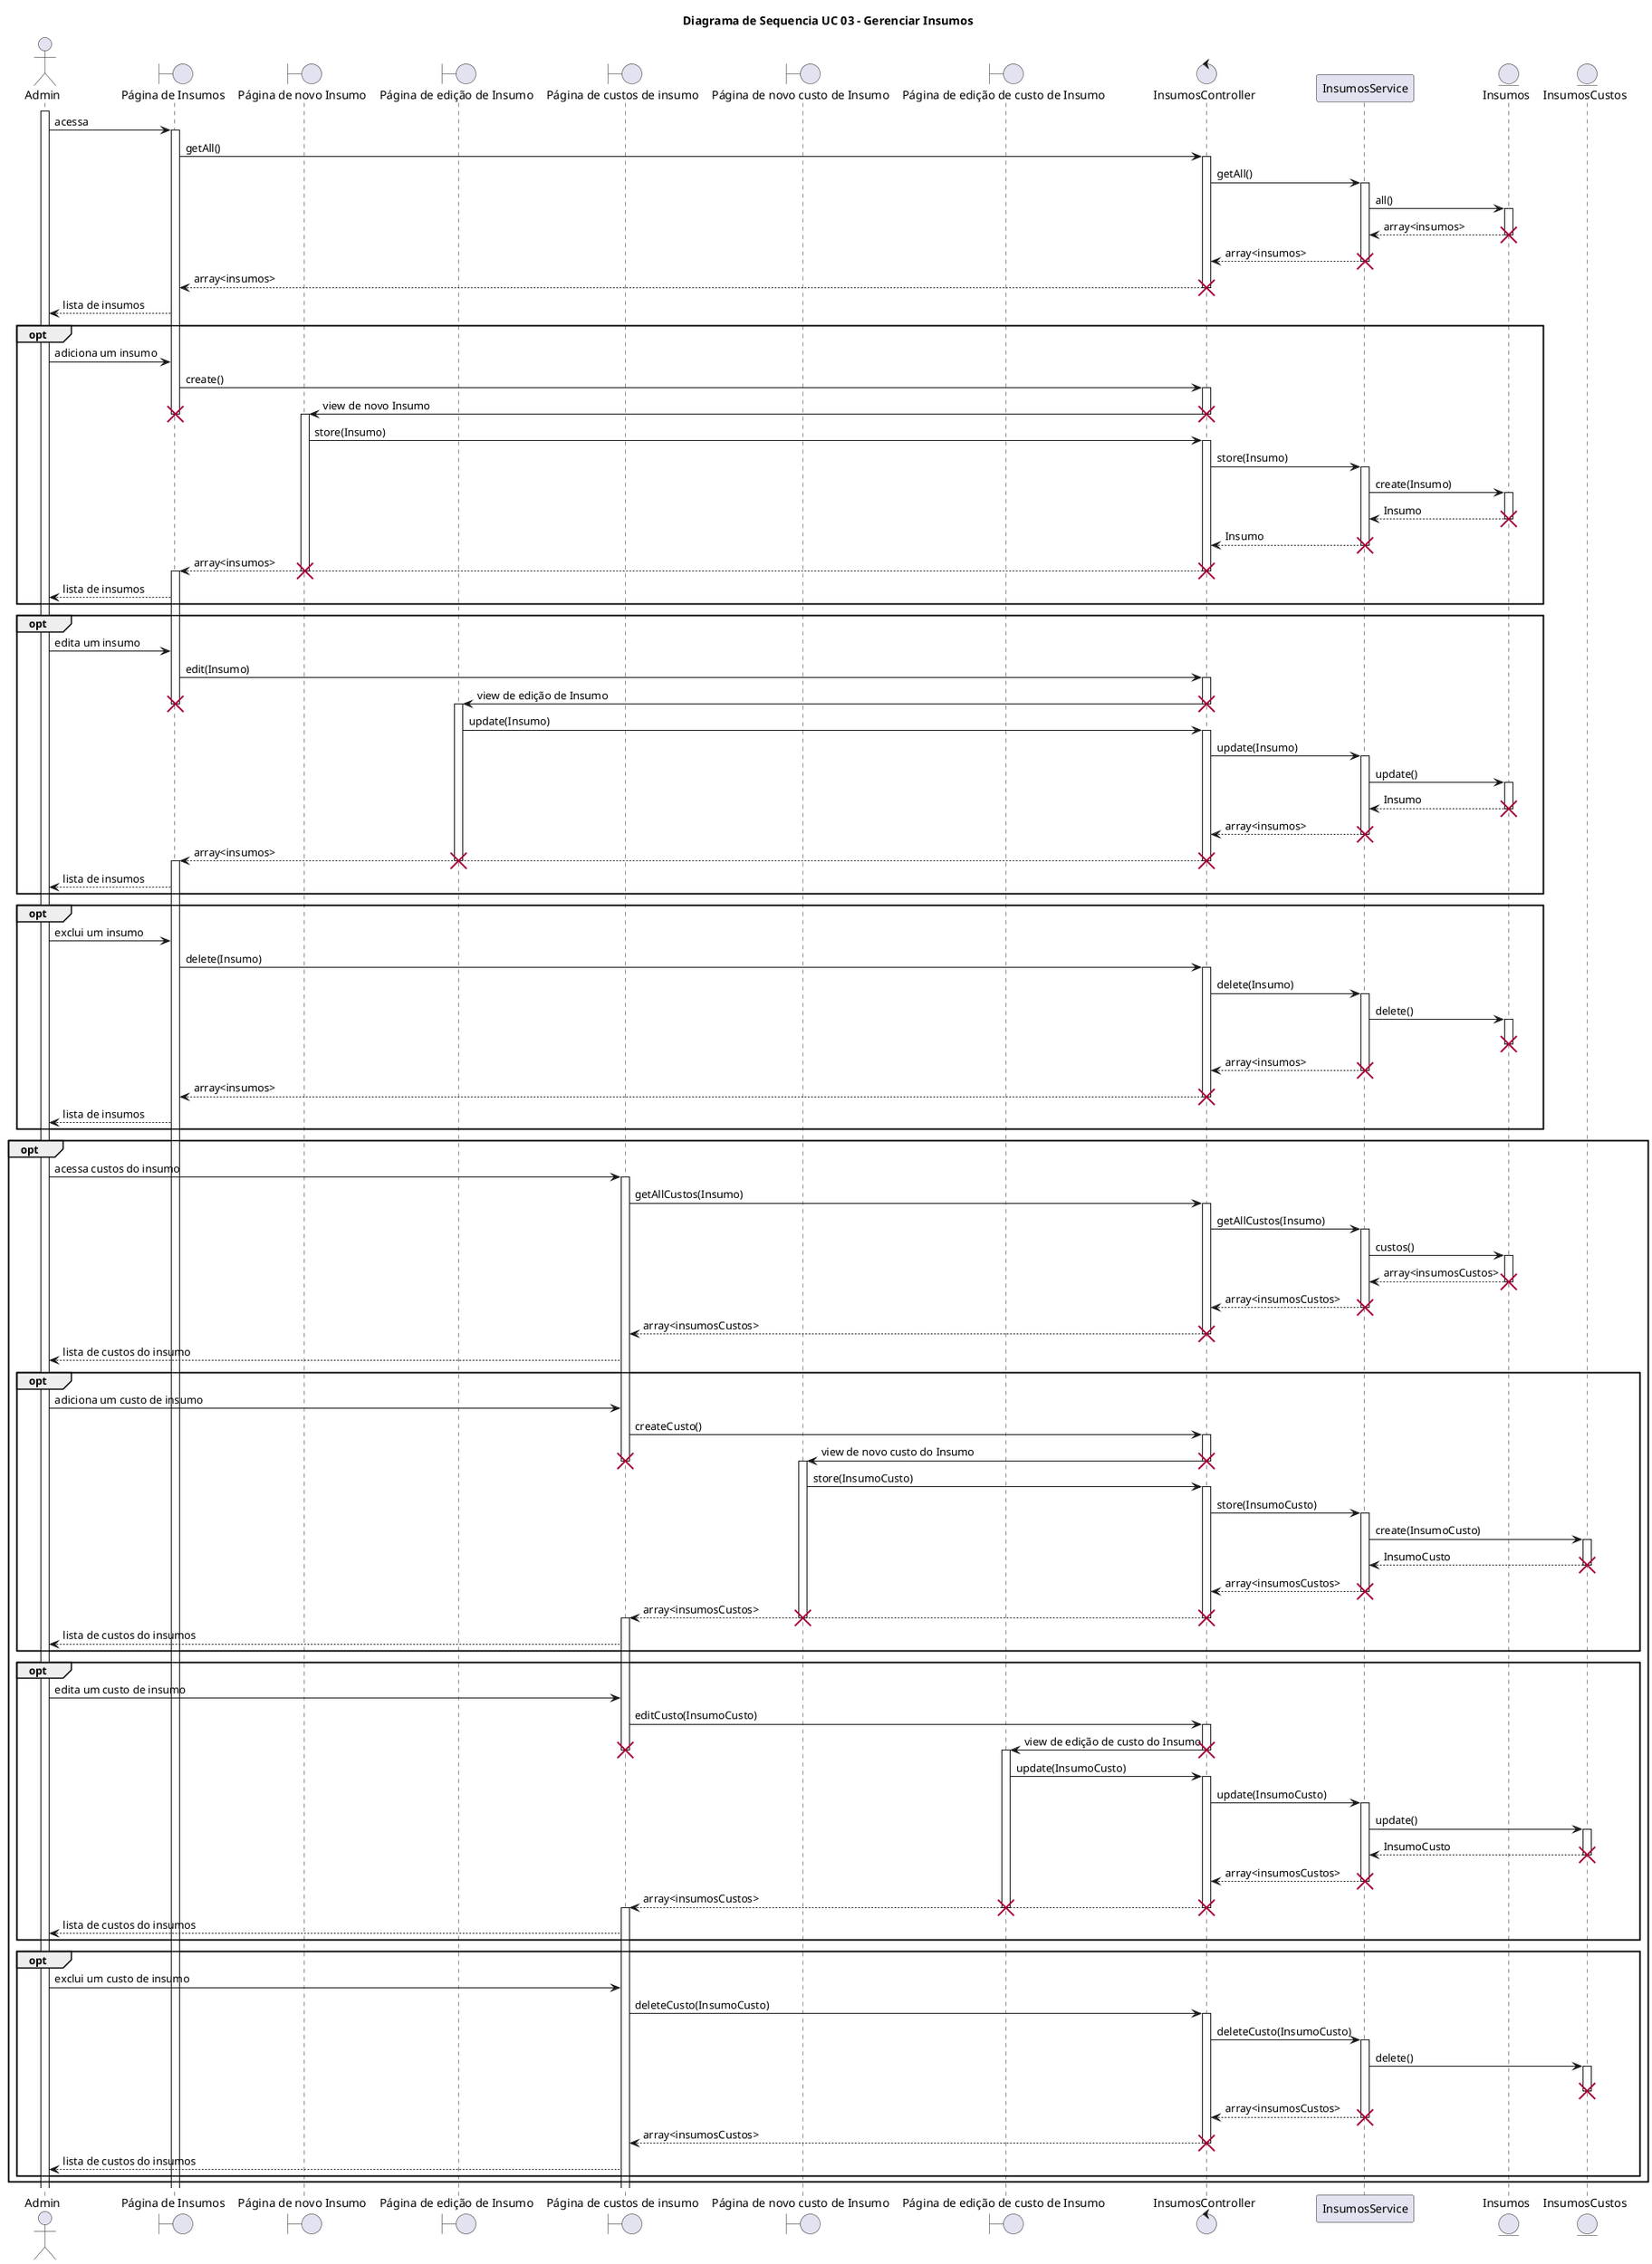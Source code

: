 @startuml
title Diagrama de Sequencia UC 03 - Gerenciar Insumos
actor User as "Admin"
Boundary ListPage as "Página de Insumos"
Boundary CreatePage as "Página de novo Insumo"
Boundary EditPage as "Página de edição de Insumo"
Boundary ListCustosPage as "Página de custos de insumo"
Boundary CreateCustoInsumo as "Página de novo custo de Insumo"
Boundary EditCustoPage as "Página de edição de custo de Insumo"
Control InsumosController
participant InsumosService
Entity Insumos
Entity InsumosCustos

activate User
User -> ListPage: acessa
activate ListPage
ListPage -> InsumosController: getAll()
activate InsumosController
InsumosController -> InsumosService: getAll()
activate InsumosService
InsumosService -> Insumos:all()
activate Insumos
Insumos --> InsumosService: array<insumos>
destroy Insumos
InsumosService --> InsumosController: array<insumos>
destroy InsumosService
InsumosController --> ListPage: array<insumos>
destroy InsumosController
ListPage --> User: lista de insumos

opt
    User -> ListPage: adiciona um insumo
    ListPage -> InsumosController: create()
    activate InsumosController
    InsumosController -> CreatePage: view de novo Insumo
    destroy InsumosController
    activate CreatePage
    destroy ListPage
    CreatePage -> InsumosController: store(Insumo)
    activate InsumosController
    InsumosController -> InsumosService: store(Insumo)
    activate InsumosService
    InsumosService -> Insumos:create(Insumo)
    activate Insumos
    Insumos --> InsumosService: Insumo
    destroy Insumos
    InsumosService --> InsumosController: Insumo
    destroy InsumosService
    InsumosController --> ListPage: array<insumos>
    destroy InsumosController
    destroy CreatePage
    activate ListPage
    ListPage --> User: lista de insumos
end
opt
    User -> ListPage: edita um insumo
    ListPage -> InsumosController: edit(Insumo)
    activate InsumosController
    InsumosController -> EditPage: view de edição de Insumo
    destroy InsumosController
    activate EditPage
    destroy ListPage
    EditPage -> InsumosController: update(Insumo)
    activate InsumosController
    InsumosController -> InsumosService: update(Insumo)
    activate InsumosService
    InsumosService -> Insumos:update()
    activate Insumos
    Insumos --> InsumosService: Insumo
    destroy Insumos
    InsumosService --> InsumosController: array<insumos>
    destroy InsumosService
    InsumosController --> ListPage: array<insumos>
    destroy InsumosController
    destroy EditPage
    activate ListPage
    ListPage --> User: lista de insumos
end
opt
    User -> ListPage: exclui um insumo
    ListPage -> InsumosController: delete(Insumo)
    activate InsumosController
    InsumosController -> InsumosService: delete(Insumo)
    activate InsumosService
    InsumosService -> Insumos:delete()
    activate Insumos
    destroy Insumos
    InsumosService --> InsumosController: array<insumos>
    destroy InsumosService
    InsumosController --> ListPage: array<insumos>
    destroy InsumosController
    ListPage --> User: lista de insumos
end

opt
    User -> ListCustosPage: acessa custos do insumo
    activate ListCustosPage
    ListCustosPage -> InsumosController: getAllCustos(Insumo)
    activate InsumosController
    InsumosController -> InsumosService: getAllCustos(Insumo)
    activate InsumosService
    InsumosService -> Insumos:custos()
    activate Insumos
    Insumos --> InsumosService: array<insumosCustos>
    destroy Insumos
    InsumosService --> InsumosController: array<insumosCustos>
    destroy InsumosService
    InsumosController --> ListCustosPage: array<insumosCustos>
    destroy InsumosController
    ListCustosPage --> User: lista de custos do insumo

    opt
        User -> ListCustosPage: adiciona um custo de insumo
        ListCustosPage -> InsumosController: createCusto()
        activate InsumosController
        InsumosController -> CreateCustoInsumo: view de novo custo do Insumo
        destroy InsumosController
        activate CreateCustoInsumo
        destroy ListCustosPage
        CreateCustoInsumo -> InsumosController: store(InsumoCusto)
        activate InsumosController
        InsumosController -> InsumosService: store(InsumoCusto)
        activate InsumosService
        InsumosService -> InsumosCustos:create(InsumoCusto)
        activate InsumosCustos
        InsumosCustos --> InsumosService: InsumoCusto
        destroy InsumosCustos
        InsumosService --> InsumosController: array<insumosCustos>
        destroy InsumosService
        InsumosController --> ListCustosPage: array<insumosCustos>
        destroy InsumosController
        destroy CreateCustoInsumo
        activate ListCustosPage
        ListCustosPage --> User: lista de custos do insumos
    end
    opt
        User -> ListCustosPage: edita um custo de insumo
        ListCustosPage -> InsumosController: editCusto(InsumoCusto)
        activate InsumosController
        InsumosController -> EditCustoPage: view de edição de custo do Insumo
        destroy InsumosController
        activate EditCustoPage
        destroy ListCustosPage
        EditCustoPage -> InsumosController: update(InsumoCusto)
        activate InsumosController
        InsumosController -> InsumosService: update(InsumoCusto)
        activate InsumosService
        InsumosService -> InsumosCustos:update()
        activate InsumosCustos
        InsumosCustos --> InsumosService: InsumoCusto
        destroy InsumosCustos
        InsumosService --> InsumosController: array<insumosCustos>
        destroy InsumosService
        InsumosController --> ListCustosPage: array<insumosCustos>
        destroy InsumosController
        destroy EditCustoPage
        activate ListCustosPage
        ListCustosPage --> User: lista de custos do insumos
    end
    opt
        User -> ListCustosPage: exclui um custo de insumo
        ListCustosPage -> InsumosController: deleteCusto(InsumoCusto)
        activate InsumosController
        InsumosController -> InsumosService: deleteCusto(InsumoCusto)
        activate InsumosService
        InsumosService -> InsumosCustos:delete()
        activate InsumosCustos
        destroy InsumosCustos
        InsumosService --> InsumosController: array<insumosCustos>
        destroy InsumosService
        InsumosController --> ListCustosPage: array<insumosCustos>
        destroy InsumosController
        ListCustosPage --> User: lista de custos do insumos
    end
end
@enduml
